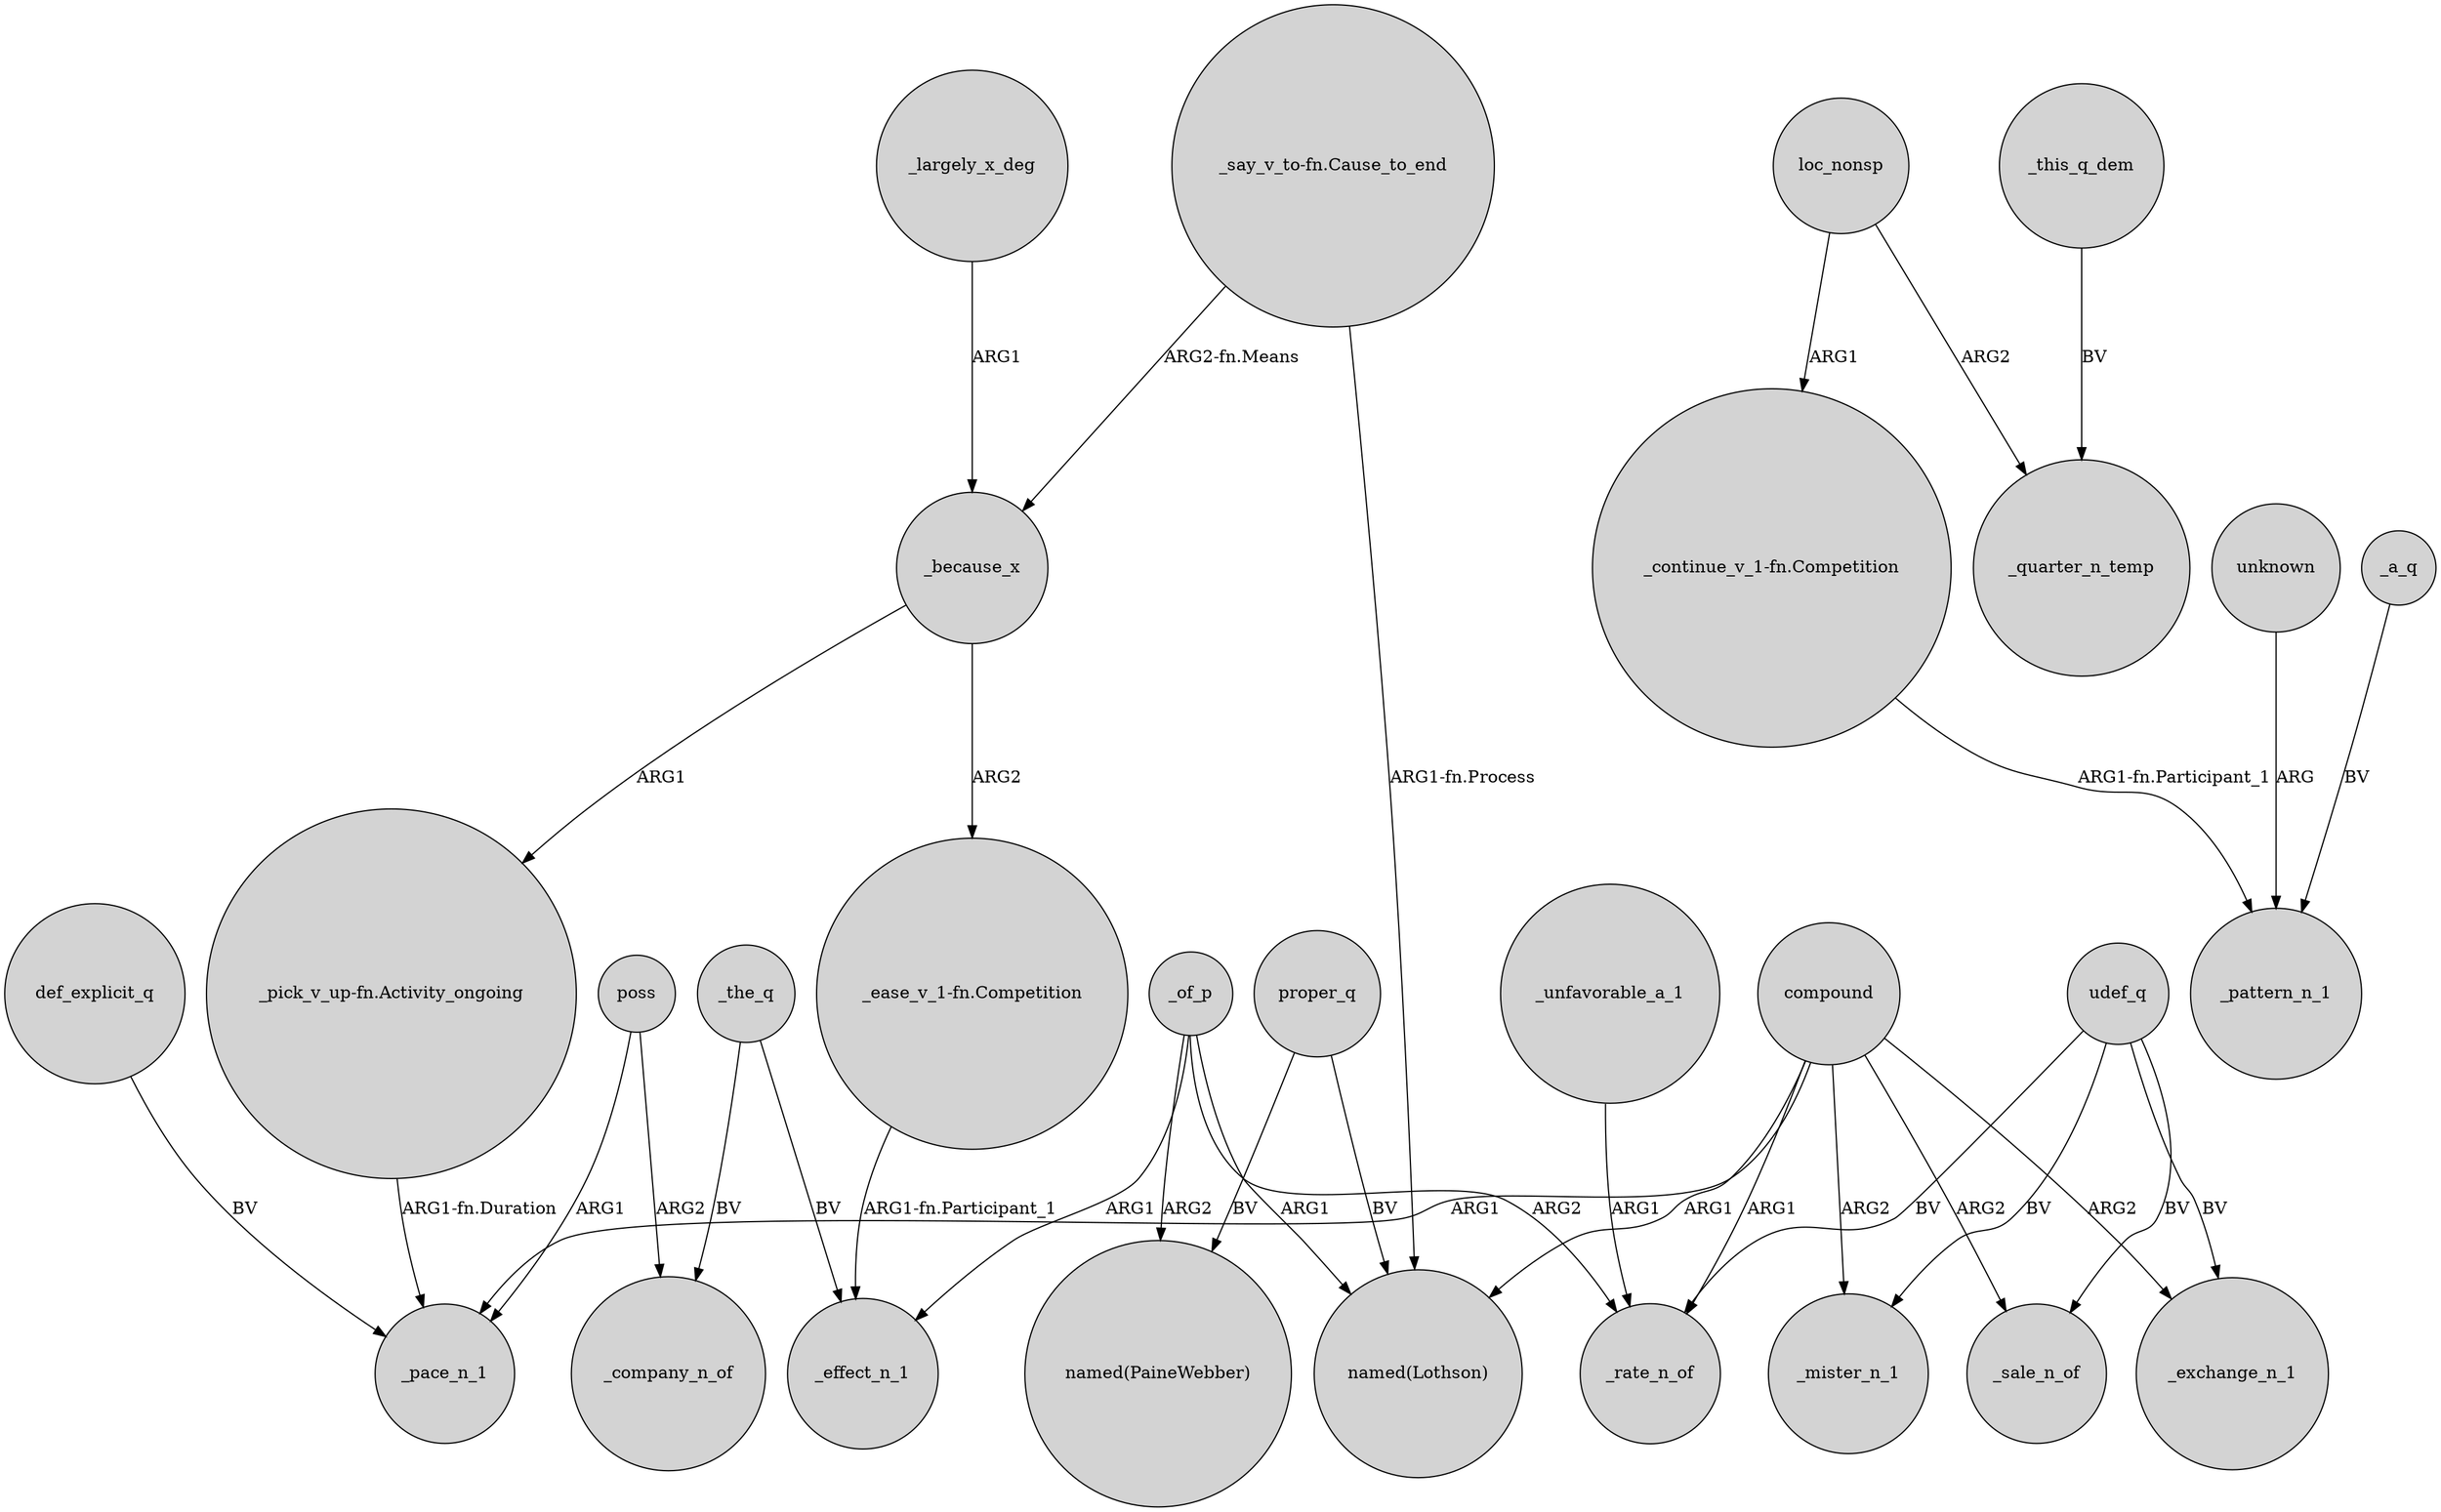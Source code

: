 digraph {
	node [shape=circle style=filled]
	"_say_v_to-fn.Cause_to_end" -> _because_x [label="ARG2-fn.Means"]
	"_say_v_to-fn.Cause_to_end" -> "named(Lothson)" [label="ARG1-fn.Process"]
	compound -> _mister_n_1 [label=ARG2]
	_of_p -> _effect_n_1 [label=ARG1]
	proper_q -> "named(Lothson)" [label=BV]
	_because_x -> "_pick_v_up-fn.Activity_ongoing" [label=ARG1]
	loc_nonsp -> _quarter_n_temp [label=ARG2]
	"_continue_v_1-fn.Competition" -> _pattern_n_1 [label="ARG1-fn.Participant_1"]
	udef_q -> _exchange_n_1 [label=BV]
	_of_p -> _rate_n_of [label=ARG2]
	compound -> "named(Lothson)" [label=ARG1]
	_because_x -> "_ease_v_1-fn.Competition" [label=ARG2]
	udef_q -> _sale_n_of [label=BV]
	compound -> _rate_n_of [label=ARG1]
	udef_q -> _mister_n_1 [label=BV]
	udef_q -> _rate_n_of [label=BV]
	proper_q -> "named(PaineWebber)" [label=BV]
	unknown -> _pattern_n_1 [label=ARG]
	loc_nonsp -> "_continue_v_1-fn.Competition" [label=ARG1]
	compound -> _exchange_n_1 [label=ARG2]
	"_pick_v_up-fn.Activity_ongoing" -> _pace_n_1 [label="ARG1-fn.Duration"]
	_a_q -> _pattern_n_1 [label=BV]
	"_ease_v_1-fn.Competition" -> _effect_n_1 [label="ARG1-fn.Participant_1"]
	_the_q -> _effect_n_1 [label=BV]
	poss -> _company_n_of [label=ARG2]
	_of_p -> "named(Lothson)" [label=ARG1]
	def_explicit_q -> _pace_n_1 [label=BV]
	_this_q_dem -> _quarter_n_temp [label=BV]
	_unfavorable_a_1 -> _rate_n_of [label=ARG1]
	poss -> _pace_n_1 [label=ARG1]
	_the_q -> _company_n_of [label=BV]
	_of_p -> "named(PaineWebber)" [label=ARG2]
	compound -> _pace_n_1 [label=ARG1]
	_largely_x_deg -> _because_x [label=ARG1]
	compound -> _sale_n_of [label=ARG2]
}
